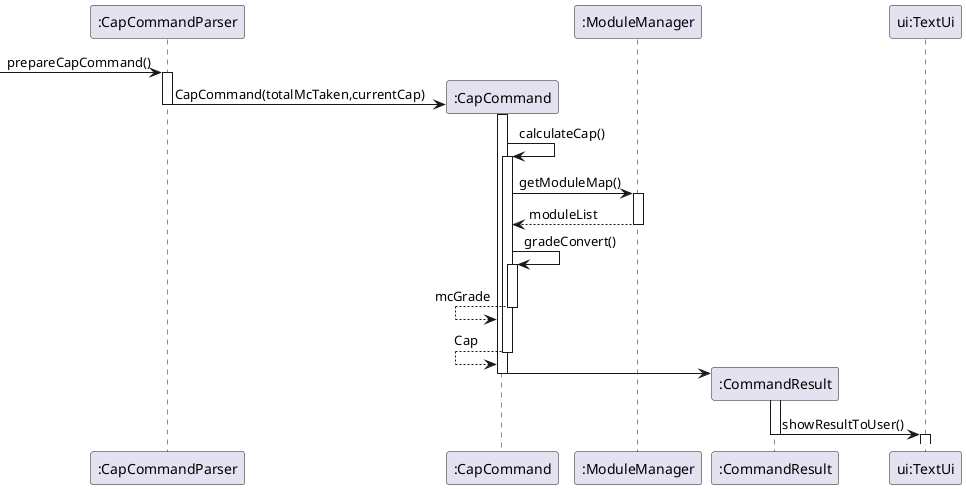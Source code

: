 @startuml
-> ":CapCommandParser" : prepareCapCommand()
activate ":CapCommandParser"
create ":CapCommand"
":CapCommandParser" -> ":CapCommand" : CapCommand(totalMcTaken,currentCap)
deactivate ":CapCommandParser"
activate ":CapCommand"
":CapCommand" -> ":CapCommand" : calculateCap()
activate ":CapCommand"
":CapCommand" -> ":ModuleManager" : getModuleMap()
activate ":ModuleManager"
":CapCommand" <-- ":ModuleManager" : moduleList
deactivate ":ModuleManager"
":CapCommand" -> ":CapCommand" : gradeConvert()
activate ":CapCommand"
":CapCommand" <-- ":CapCommand" : mcGrade
deactivate ":CapCommand"
":CapCommand" <-- ":CapCommand" : Cap
deactivate ":CapCommand"
create ":CommandResult"
":CapCommand" -> ":CommandResult"
deactivate ":CapCommand"
activate ":CommandResult"
":CommandResult" -> "ui:TextUi" :showResultToUser()
deactivate ":CommandResult"
activate "ui:TextUi"
deactivate "ui:TextUi"
@enduml